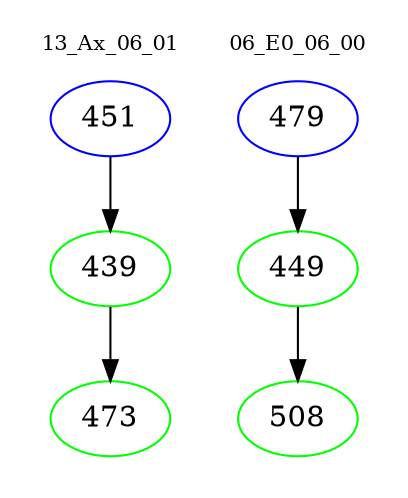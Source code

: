 digraph{
subgraph cluster_0 {
color = white
label = "13_Ax_06_01";
fontsize=10;
T0_451 [label="451", color="blue"]
T0_451 -> T0_439 [color="black"]
T0_439 [label="439", color="green"]
T0_439 -> T0_473 [color="black"]
T0_473 [label="473", color="green"]
}
subgraph cluster_1 {
color = white
label = "06_E0_06_00";
fontsize=10;
T1_479 [label="479", color="blue"]
T1_479 -> T1_449 [color="black"]
T1_449 [label="449", color="green"]
T1_449 -> T1_508 [color="black"]
T1_508 [label="508", color="green"]
}
}
